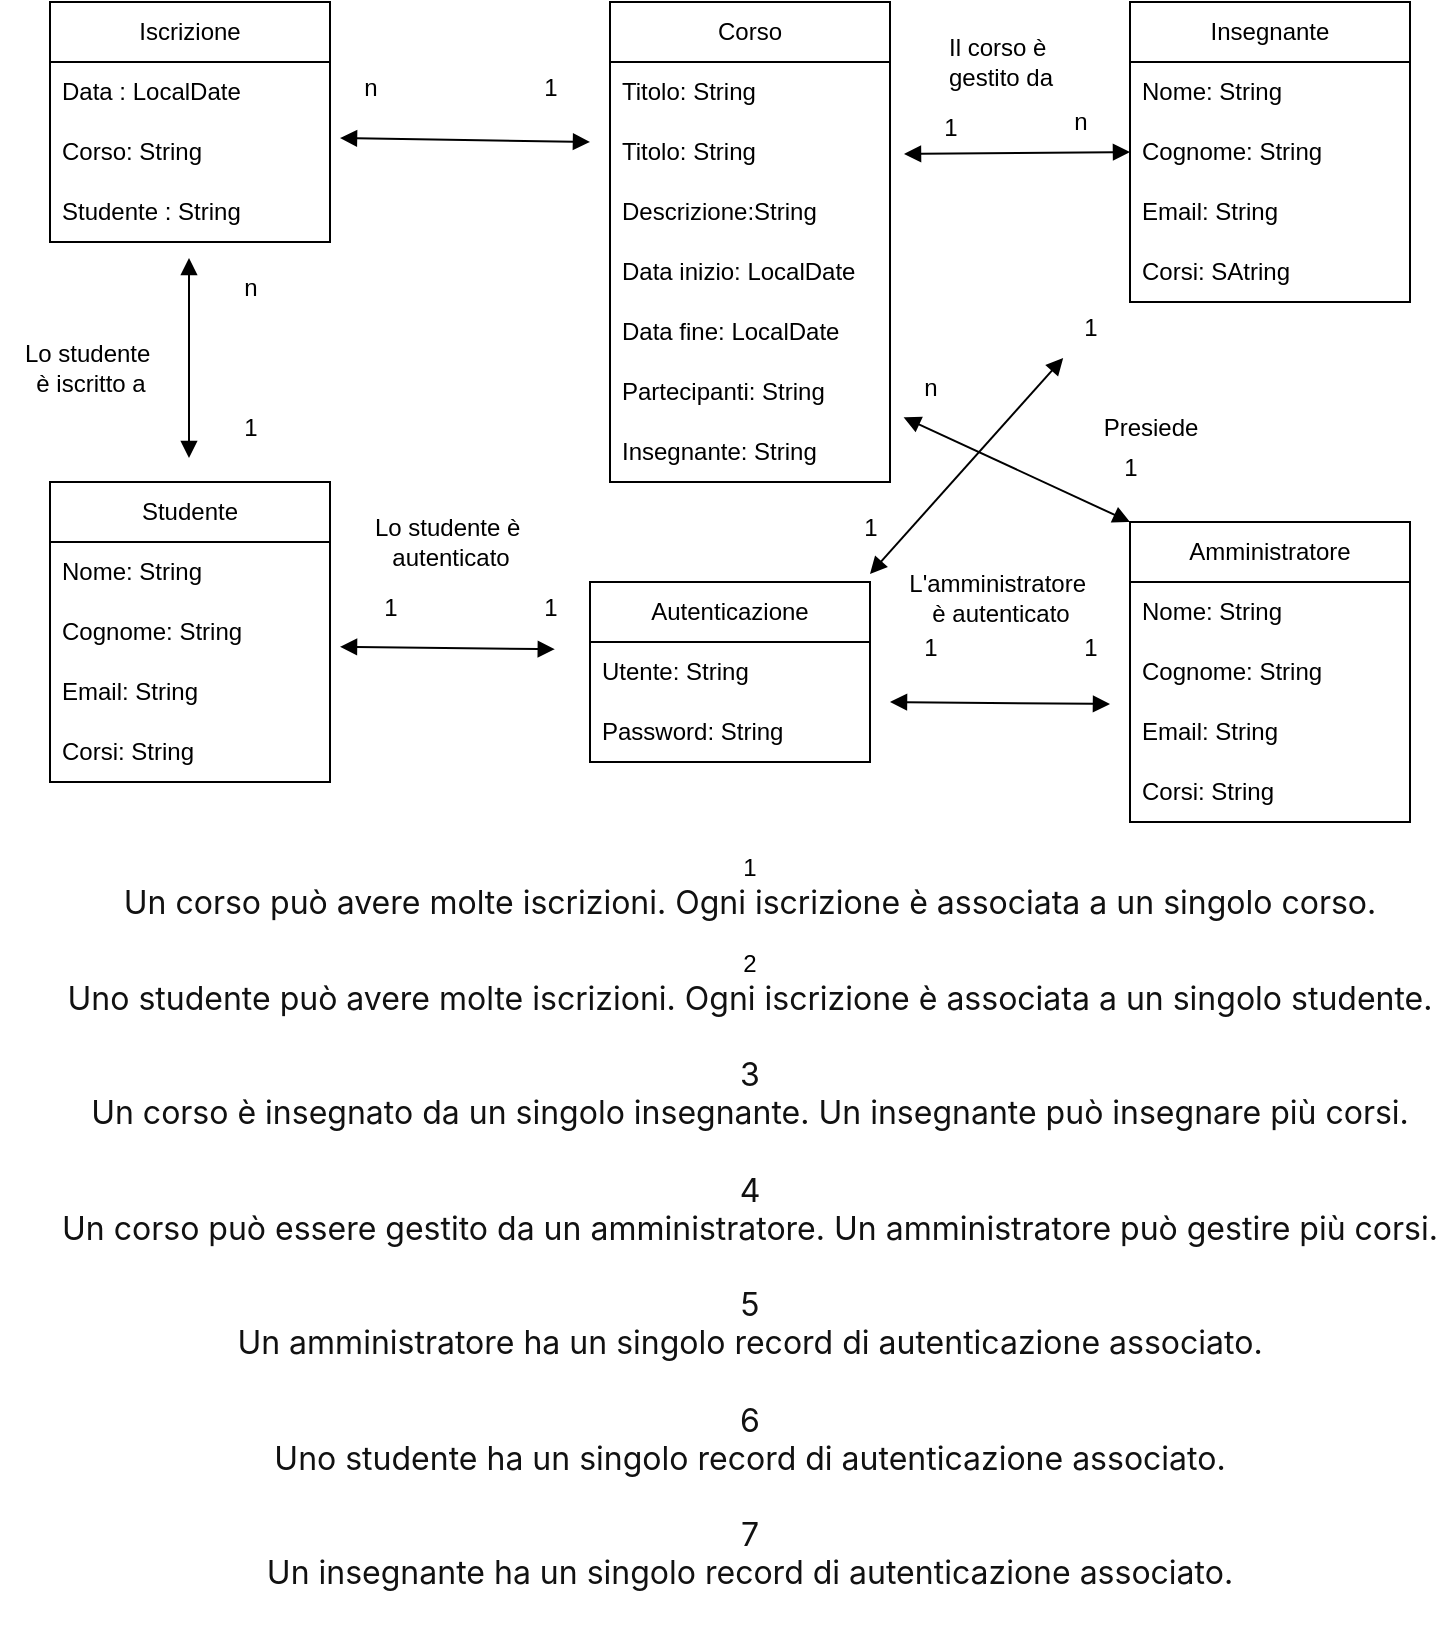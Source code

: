 <mxfile version="24.2.5" type="device">
  <diagram name="Pagina-1" id="bvnTKcdRaWNUgddcYDJG">
    <mxGraphModel dx="1050" dy="530" grid="1" gridSize="10" guides="1" tooltips="1" connect="1" arrows="1" fold="1" page="1" pageScale="1" pageWidth="827" pageHeight="1169" math="0" shadow="0">
      <root>
        <mxCell id="0" />
        <mxCell id="1" parent="0" />
        <mxCell id="77lns0V9YJhLVZjL7r9Z-2" value="Corso" style="swimlane;fontStyle=0;childLayout=stackLayout;horizontal=1;startSize=30;horizontalStack=0;resizeParent=1;resizeParentMax=0;resizeLast=0;collapsible=1;marginBottom=0;whiteSpace=wrap;html=1;" vertex="1" parent="1">
          <mxGeometry x="360" y="160" width="140" height="240" as="geometry" />
        </mxCell>
        <mxCell id="77lns0V9YJhLVZjL7r9Z-39" value="Titolo: String" style="text;strokeColor=none;fillColor=none;align=left;verticalAlign=middle;spacingLeft=4;spacingRight=4;overflow=hidden;points=[[0,0.5],[1,0.5]];portConstraint=eastwest;rotatable=0;whiteSpace=wrap;html=1;" vertex="1" parent="77lns0V9YJhLVZjL7r9Z-2">
          <mxGeometry y="30" width="140" height="30" as="geometry" />
        </mxCell>
        <mxCell id="77lns0V9YJhLVZjL7r9Z-3" value="Titolo: String" style="text;strokeColor=none;fillColor=none;align=left;verticalAlign=middle;spacingLeft=4;spacingRight=4;overflow=hidden;points=[[0,0.5],[1,0.5]];portConstraint=eastwest;rotatable=0;whiteSpace=wrap;html=1;" vertex="1" parent="77lns0V9YJhLVZjL7r9Z-2">
          <mxGeometry y="60" width="140" height="30" as="geometry" />
        </mxCell>
        <mxCell id="77lns0V9YJhLVZjL7r9Z-4" value="Descrizione:String" style="text;strokeColor=none;fillColor=none;align=left;verticalAlign=middle;spacingLeft=4;spacingRight=4;overflow=hidden;points=[[0,0.5],[1,0.5]];portConstraint=eastwest;rotatable=0;whiteSpace=wrap;html=1;" vertex="1" parent="77lns0V9YJhLVZjL7r9Z-2">
          <mxGeometry y="90" width="140" height="30" as="geometry" />
        </mxCell>
        <mxCell id="77lns0V9YJhLVZjL7r9Z-5" value="Data inizio: LocalDate" style="text;strokeColor=none;fillColor=none;align=left;verticalAlign=middle;spacingLeft=4;spacingRight=4;overflow=hidden;points=[[0,0.5],[1,0.5]];portConstraint=eastwest;rotatable=0;whiteSpace=wrap;html=1;" vertex="1" parent="77lns0V9YJhLVZjL7r9Z-2">
          <mxGeometry y="120" width="140" height="30" as="geometry" />
        </mxCell>
        <mxCell id="77lns0V9YJhLVZjL7r9Z-8" value="Data fine: LocalDate" style="text;strokeColor=none;fillColor=none;align=left;verticalAlign=middle;spacingLeft=4;spacingRight=4;overflow=hidden;points=[[0,0.5],[1,0.5]];portConstraint=eastwest;rotatable=0;whiteSpace=wrap;html=1;" vertex="1" parent="77lns0V9YJhLVZjL7r9Z-2">
          <mxGeometry y="150" width="140" height="30" as="geometry" />
        </mxCell>
        <mxCell id="77lns0V9YJhLVZjL7r9Z-9" value="Partecipanti: String" style="text;strokeColor=none;fillColor=none;align=left;verticalAlign=middle;spacingLeft=4;spacingRight=4;overflow=hidden;points=[[0,0.5],[1,0.5]];portConstraint=eastwest;rotatable=0;whiteSpace=wrap;html=1;" vertex="1" parent="77lns0V9YJhLVZjL7r9Z-2">
          <mxGeometry y="180" width="140" height="30" as="geometry" />
        </mxCell>
        <mxCell id="77lns0V9YJhLVZjL7r9Z-10" value="Insegnante: String" style="text;strokeColor=none;fillColor=none;align=left;verticalAlign=middle;spacingLeft=4;spacingRight=4;overflow=hidden;points=[[0,0.5],[1,0.5]];portConstraint=eastwest;rotatable=0;whiteSpace=wrap;html=1;" vertex="1" parent="77lns0V9YJhLVZjL7r9Z-2">
          <mxGeometry y="210" width="140" height="30" as="geometry" />
        </mxCell>
        <mxCell id="77lns0V9YJhLVZjL7r9Z-11" value="Iscrizione" style="swimlane;fontStyle=0;childLayout=stackLayout;horizontal=1;startSize=30;horizontalStack=0;resizeParent=1;resizeParentMax=0;resizeLast=0;collapsible=1;marginBottom=0;whiteSpace=wrap;html=1;" vertex="1" parent="1">
          <mxGeometry x="80" y="160" width="140" height="120" as="geometry" />
        </mxCell>
        <mxCell id="77lns0V9YJhLVZjL7r9Z-12" value="Data : LocalDate" style="text;strokeColor=none;fillColor=none;align=left;verticalAlign=middle;spacingLeft=4;spacingRight=4;overflow=hidden;points=[[0,0.5],[1,0.5]];portConstraint=eastwest;rotatable=0;whiteSpace=wrap;html=1;" vertex="1" parent="77lns0V9YJhLVZjL7r9Z-11">
          <mxGeometry y="30" width="140" height="30" as="geometry" />
        </mxCell>
        <mxCell id="77lns0V9YJhLVZjL7r9Z-13" value="Corso: String" style="text;strokeColor=none;fillColor=none;align=left;verticalAlign=middle;spacingLeft=4;spacingRight=4;overflow=hidden;points=[[0,0.5],[1,0.5]];portConstraint=eastwest;rotatable=0;whiteSpace=wrap;html=1;" vertex="1" parent="77lns0V9YJhLVZjL7r9Z-11">
          <mxGeometry y="60" width="140" height="30" as="geometry" />
        </mxCell>
        <mxCell id="77lns0V9YJhLVZjL7r9Z-14" value="Studente : String" style="text;strokeColor=none;fillColor=none;align=left;verticalAlign=middle;spacingLeft=4;spacingRight=4;overflow=hidden;points=[[0,0.5],[1,0.5]];portConstraint=eastwest;rotatable=0;whiteSpace=wrap;html=1;" vertex="1" parent="77lns0V9YJhLVZjL7r9Z-11">
          <mxGeometry y="90" width="140" height="30" as="geometry" />
        </mxCell>
        <mxCell id="77lns0V9YJhLVZjL7r9Z-18" value="Studente" style="swimlane;fontStyle=0;childLayout=stackLayout;horizontal=1;startSize=30;horizontalStack=0;resizeParent=1;resizeParentMax=0;resizeLast=0;collapsible=1;marginBottom=0;whiteSpace=wrap;html=1;" vertex="1" parent="1">
          <mxGeometry x="80" y="400" width="140" height="150" as="geometry" />
        </mxCell>
        <mxCell id="77lns0V9YJhLVZjL7r9Z-19" value="Nome: String" style="text;strokeColor=none;fillColor=none;align=left;verticalAlign=middle;spacingLeft=4;spacingRight=4;overflow=hidden;points=[[0,0.5],[1,0.5]];portConstraint=eastwest;rotatable=0;whiteSpace=wrap;html=1;" vertex="1" parent="77lns0V9YJhLVZjL7r9Z-18">
          <mxGeometry y="30" width="140" height="30" as="geometry" />
        </mxCell>
        <mxCell id="77lns0V9YJhLVZjL7r9Z-20" value="Cognome: String" style="text;strokeColor=none;fillColor=none;align=left;verticalAlign=middle;spacingLeft=4;spacingRight=4;overflow=hidden;points=[[0,0.5],[1,0.5]];portConstraint=eastwest;rotatable=0;whiteSpace=wrap;html=1;" vertex="1" parent="77lns0V9YJhLVZjL7r9Z-18">
          <mxGeometry y="60" width="140" height="30" as="geometry" />
        </mxCell>
        <mxCell id="77lns0V9YJhLVZjL7r9Z-21" value="Email: String" style="text;strokeColor=none;fillColor=none;align=left;verticalAlign=middle;spacingLeft=4;spacingRight=4;overflow=hidden;points=[[0,0.5],[1,0.5]];portConstraint=eastwest;rotatable=0;whiteSpace=wrap;html=1;" vertex="1" parent="77lns0V9YJhLVZjL7r9Z-18">
          <mxGeometry y="90" width="140" height="30" as="geometry" />
        </mxCell>
        <mxCell id="77lns0V9YJhLVZjL7r9Z-22" value="Corsi: String" style="text;strokeColor=none;fillColor=none;align=left;verticalAlign=middle;spacingLeft=4;spacingRight=4;overflow=hidden;points=[[0,0.5],[1,0.5]];portConstraint=eastwest;rotatable=0;whiteSpace=wrap;html=1;" vertex="1" parent="77lns0V9YJhLVZjL7r9Z-18">
          <mxGeometry y="120" width="140" height="30" as="geometry" />
        </mxCell>
        <mxCell id="77lns0V9YJhLVZjL7r9Z-23" value="Insegnante" style="swimlane;fontStyle=0;childLayout=stackLayout;horizontal=1;startSize=30;horizontalStack=0;resizeParent=1;resizeParentMax=0;resizeLast=0;collapsible=1;marginBottom=0;whiteSpace=wrap;html=1;" vertex="1" parent="1">
          <mxGeometry x="620" y="160" width="140" height="150" as="geometry" />
        </mxCell>
        <mxCell id="77lns0V9YJhLVZjL7r9Z-24" value="Nome: String" style="text;strokeColor=none;fillColor=none;align=left;verticalAlign=middle;spacingLeft=4;spacingRight=4;overflow=hidden;points=[[0,0.5],[1,0.5]];portConstraint=eastwest;rotatable=0;whiteSpace=wrap;html=1;" vertex="1" parent="77lns0V9YJhLVZjL7r9Z-23">
          <mxGeometry y="30" width="140" height="30" as="geometry" />
        </mxCell>
        <mxCell id="77lns0V9YJhLVZjL7r9Z-25" value="Cognome: String" style="text;strokeColor=none;fillColor=none;align=left;verticalAlign=middle;spacingLeft=4;spacingRight=4;overflow=hidden;points=[[0,0.5],[1,0.5]];portConstraint=eastwest;rotatable=0;whiteSpace=wrap;html=1;" vertex="1" parent="77lns0V9YJhLVZjL7r9Z-23">
          <mxGeometry y="60" width="140" height="30" as="geometry" />
        </mxCell>
        <mxCell id="77lns0V9YJhLVZjL7r9Z-26" value="Email: String" style="text;strokeColor=none;fillColor=none;align=left;verticalAlign=middle;spacingLeft=4;spacingRight=4;overflow=hidden;points=[[0,0.5],[1,0.5]];portConstraint=eastwest;rotatable=0;whiteSpace=wrap;html=1;" vertex="1" parent="77lns0V9YJhLVZjL7r9Z-23">
          <mxGeometry y="90" width="140" height="30" as="geometry" />
        </mxCell>
        <mxCell id="77lns0V9YJhLVZjL7r9Z-27" value="Corsi: SAtring" style="text;strokeColor=none;fillColor=none;align=left;verticalAlign=middle;spacingLeft=4;spacingRight=4;overflow=hidden;points=[[0,0.5],[1,0.5]];portConstraint=eastwest;rotatable=0;whiteSpace=wrap;html=1;" vertex="1" parent="77lns0V9YJhLVZjL7r9Z-23">
          <mxGeometry y="120" width="140" height="30" as="geometry" />
        </mxCell>
        <mxCell id="77lns0V9YJhLVZjL7r9Z-28" value="Amministratore" style="swimlane;fontStyle=0;childLayout=stackLayout;horizontal=1;startSize=30;horizontalStack=0;resizeParent=1;resizeParentMax=0;resizeLast=0;collapsible=1;marginBottom=0;whiteSpace=wrap;html=1;" vertex="1" parent="1">
          <mxGeometry x="620" y="420" width="140" height="150" as="geometry" />
        </mxCell>
        <mxCell id="77lns0V9YJhLVZjL7r9Z-29" value="Nome: String" style="text;strokeColor=none;fillColor=none;align=left;verticalAlign=middle;spacingLeft=4;spacingRight=4;overflow=hidden;points=[[0,0.5],[1,0.5]];portConstraint=eastwest;rotatable=0;whiteSpace=wrap;html=1;" vertex="1" parent="77lns0V9YJhLVZjL7r9Z-28">
          <mxGeometry y="30" width="140" height="30" as="geometry" />
        </mxCell>
        <mxCell id="77lns0V9YJhLVZjL7r9Z-30" value="Cognome: String" style="text;strokeColor=none;fillColor=none;align=left;verticalAlign=middle;spacingLeft=4;spacingRight=4;overflow=hidden;points=[[0,0.5],[1,0.5]];portConstraint=eastwest;rotatable=0;whiteSpace=wrap;html=1;" vertex="1" parent="77lns0V9YJhLVZjL7r9Z-28">
          <mxGeometry y="60" width="140" height="30" as="geometry" />
        </mxCell>
        <mxCell id="77lns0V9YJhLVZjL7r9Z-31" value="Email: String" style="text;strokeColor=none;fillColor=none;align=left;verticalAlign=middle;spacingLeft=4;spacingRight=4;overflow=hidden;points=[[0,0.5],[1,0.5]];portConstraint=eastwest;rotatable=0;whiteSpace=wrap;html=1;" vertex="1" parent="77lns0V9YJhLVZjL7r9Z-28">
          <mxGeometry y="90" width="140" height="30" as="geometry" />
        </mxCell>
        <mxCell id="77lns0V9YJhLVZjL7r9Z-32" value="Corsi: String" style="text;strokeColor=none;fillColor=none;align=left;verticalAlign=middle;spacingLeft=4;spacingRight=4;overflow=hidden;points=[[0,0.5],[1,0.5]];portConstraint=eastwest;rotatable=0;whiteSpace=wrap;html=1;" vertex="1" parent="77lns0V9YJhLVZjL7r9Z-28">
          <mxGeometry y="120" width="140" height="30" as="geometry" />
        </mxCell>
        <mxCell id="77lns0V9YJhLVZjL7r9Z-33" value="Autenticazione" style="swimlane;fontStyle=0;childLayout=stackLayout;horizontal=1;startSize=30;horizontalStack=0;resizeParent=1;resizeParentMax=0;resizeLast=0;collapsible=1;marginBottom=0;whiteSpace=wrap;html=1;" vertex="1" parent="1">
          <mxGeometry x="350" y="450" width="140" height="90" as="geometry" />
        </mxCell>
        <mxCell id="77lns0V9YJhLVZjL7r9Z-34" value="Utente: String" style="text;strokeColor=none;fillColor=none;align=left;verticalAlign=middle;spacingLeft=4;spacingRight=4;overflow=hidden;points=[[0,0.5],[1,0.5]];portConstraint=eastwest;rotatable=0;whiteSpace=wrap;html=1;" vertex="1" parent="77lns0V9YJhLVZjL7r9Z-33">
          <mxGeometry y="30" width="140" height="30" as="geometry" />
        </mxCell>
        <mxCell id="77lns0V9YJhLVZjL7r9Z-35" value="Password: String" style="text;strokeColor=none;fillColor=none;align=left;verticalAlign=middle;spacingLeft=4;spacingRight=4;overflow=hidden;points=[[0,0.5],[1,0.5]];portConstraint=eastwest;rotatable=0;whiteSpace=wrap;html=1;" vertex="1" parent="77lns0V9YJhLVZjL7r9Z-33">
          <mxGeometry y="60" width="140" height="30" as="geometry" />
        </mxCell>
        <mxCell id="77lns0V9YJhLVZjL7r9Z-41" value="1" style="text;html=1;align=center;verticalAlign=middle;resizable=0;points=[];autosize=1;strokeColor=none;fillColor=none;" vertex="1" parent="1">
          <mxGeometry x="315" y="188" width="30" height="30" as="geometry" />
        </mxCell>
        <mxCell id="77lns0V9YJhLVZjL7r9Z-42" value="n" style="text;html=1;align=center;verticalAlign=middle;resizable=0;points=[];autosize=1;strokeColor=none;fillColor=none;" vertex="1" parent="1">
          <mxGeometry x="225" y="188" width="30" height="30" as="geometry" />
        </mxCell>
        <mxCell id="77lns0V9YJhLVZjL7r9Z-44" value="n" style="text;html=1;align=center;verticalAlign=middle;resizable=0;points=[];autosize=1;strokeColor=none;fillColor=none;" vertex="1" parent="1">
          <mxGeometry x="165" y="288" width="30" height="30" as="geometry" />
        </mxCell>
        <mxCell id="77lns0V9YJhLVZjL7r9Z-45" value="1" style="text;html=1;align=center;verticalAlign=middle;resizable=0;points=[];autosize=1;strokeColor=none;fillColor=none;" vertex="1" parent="1">
          <mxGeometry x="165" y="358" width="30" height="30" as="geometry" />
        </mxCell>
        <mxCell id="77lns0V9YJhLVZjL7r9Z-47" value="1" style="text;html=1;align=center;verticalAlign=middle;resizable=0;points=[];autosize=1;strokeColor=none;fillColor=none;" vertex="1" parent="1">
          <mxGeometry x="515" y="208" width="30" height="30" as="geometry" />
        </mxCell>
        <mxCell id="77lns0V9YJhLVZjL7r9Z-48" value="n" style="text;html=1;align=center;verticalAlign=middle;resizable=0;points=[];autosize=1;strokeColor=none;fillColor=none;" vertex="1" parent="1">
          <mxGeometry x="580" y="205" width="30" height="30" as="geometry" />
        </mxCell>
        <mxCell id="77lns0V9YJhLVZjL7r9Z-50" value="1" style="text;html=1;align=center;verticalAlign=middle;resizable=0;points=[];autosize=1;strokeColor=none;fillColor=none;" vertex="1" parent="1">
          <mxGeometry x="605" y="378" width="30" height="30" as="geometry" />
        </mxCell>
        <mxCell id="77lns0V9YJhLVZjL7r9Z-51" value="n" style="text;html=1;align=center;verticalAlign=middle;resizable=0;points=[];autosize=1;strokeColor=none;fillColor=none;" vertex="1" parent="1">
          <mxGeometry x="505" y="338" width="30" height="30" as="geometry" />
        </mxCell>
        <mxCell id="77lns0V9YJhLVZjL7r9Z-52" value="" style="endArrow=block;startArrow=block;endFill=1;startFill=1;html=1;rounded=0;exitX=0.06;exitY=0.987;exitDx=0;exitDy=0;exitPerimeter=0;" edge="1" parent="1" source="77lns0V9YJhLVZjL7r9Z-51">
          <mxGeometry width="160" relative="1" as="geometry">
            <mxPoint x="460" y="420" as="sourcePoint" />
            <mxPoint x="620" y="420" as="targetPoint" />
          </mxGeometry>
        </mxCell>
        <mxCell id="77lns0V9YJhLVZjL7r9Z-53" value="" style="endArrow=block;startArrow=block;endFill=1;startFill=1;html=1;rounded=0;exitX=0.06;exitY=0.987;exitDx=0;exitDy=0;exitPerimeter=0;entryX=0;entryY=0.5;entryDx=0;entryDy=0;" edge="1" parent="1" target="77lns0V9YJhLVZjL7r9Z-25">
          <mxGeometry width="160" relative="1" as="geometry">
            <mxPoint x="507" y="236" as="sourcePoint" />
            <mxPoint x="620" y="288" as="targetPoint" />
          </mxGeometry>
        </mxCell>
        <mxCell id="77lns0V9YJhLVZjL7r9Z-54" value="" style="endArrow=block;startArrow=block;endFill=1;startFill=1;html=1;rounded=0;exitX=0.06;exitY=0.987;exitDx=0;exitDy=0;exitPerimeter=0;" edge="1" parent="1">
          <mxGeometry width="160" relative="1" as="geometry">
            <mxPoint x="225" y="228" as="sourcePoint" />
            <mxPoint x="350" y="230" as="targetPoint" />
          </mxGeometry>
        </mxCell>
        <mxCell id="77lns0V9YJhLVZjL7r9Z-55" value="" style="endArrow=block;startArrow=block;endFill=1;startFill=1;html=1;rounded=0;" edge="1" parent="1">
          <mxGeometry width="160" relative="1" as="geometry">
            <mxPoint x="149.5" y="288" as="sourcePoint" />
            <mxPoint x="149.5" y="388" as="targetPoint" />
          </mxGeometry>
        </mxCell>
        <mxCell id="77lns0V9YJhLVZjL7r9Z-56" value="" style="endArrow=block;startArrow=block;endFill=1;startFill=1;html=1;rounded=0;" edge="1" parent="1">
          <mxGeometry width="160" relative="1" as="geometry">
            <mxPoint x="500" y="510" as="sourcePoint" />
            <mxPoint x="610" y="511" as="targetPoint" />
          </mxGeometry>
        </mxCell>
        <mxCell id="77lns0V9YJhLVZjL7r9Z-57" value="1" style="text;html=1;align=center;verticalAlign=middle;resizable=0;points=[];autosize=1;strokeColor=none;fillColor=none;" vertex="1" parent="1">
          <mxGeometry x="585" y="468" width="30" height="30" as="geometry" />
        </mxCell>
        <mxCell id="77lns0V9YJhLVZjL7r9Z-58" value="1" style="text;html=1;align=center;verticalAlign=middle;resizable=0;points=[];autosize=1;strokeColor=none;fillColor=none;" vertex="1" parent="1">
          <mxGeometry x="505" y="468" width="30" height="30" as="geometry" />
        </mxCell>
        <mxCell id="77lns0V9YJhLVZjL7r9Z-59" value="" style="endArrow=block;startArrow=block;endFill=1;startFill=1;html=1;rounded=0;exitX=0.06;exitY=0.987;exitDx=0;exitDy=0;exitPerimeter=0;entryX=-0.04;entryY=0.04;entryDx=0;entryDy=0;entryPerimeter=0;" edge="1" parent="1">
          <mxGeometry width="160" relative="1" as="geometry">
            <mxPoint x="225" y="482.4" as="sourcePoint" />
            <mxPoint x="332.4" y="483.6" as="targetPoint" />
          </mxGeometry>
        </mxCell>
        <mxCell id="77lns0V9YJhLVZjL7r9Z-60" value="1" style="text;html=1;align=center;verticalAlign=middle;resizable=0;points=[];autosize=1;strokeColor=none;fillColor=none;" vertex="1" parent="1">
          <mxGeometry x="235" y="448" width="30" height="30" as="geometry" />
        </mxCell>
        <mxCell id="77lns0V9YJhLVZjL7r9Z-61" value="1" style="text;html=1;align=center;verticalAlign=middle;resizable=0;points=[];autosize=1;strokeColor=none;fillColor=none;" vertex="1" parent="1">
          <mxGeometry x="315" y="448" width="30" height="30" as="geometry" />
        </mxCell>
        <mxCell id="77lns0V9YJhLVZjL7r9Z-62" value="" style="endArrow=block;startArrow=block;endFill=1;startFill=1;html=1;rounded=0;exitX=0.06;exitY=0.987;exitDx=0;exitDy=0;exitPerimeter=0;" edge="1" parent="1" target="77lns0V9YJhLVZjL7r9Z-63">
          <mxGeometry width="160" relative="1" as="geometry">
            <mxPoint x="490" y="446" as="sourcePoint" />
            <mxPoint x="620" y="320" as="targetPoint" />
          </mxGeometry>
        </mxCell>
        <mxCell id="77lns0V9YJhLVZjL7r9Z-63" value="1" style="text;html=1;align=center;verticalAlign=middle;resizable=0;points=[];autosize=1;strokeColor=none;fillColor=none;" vertex="1" parent="1">
          <mxGeometry x="585" y="308" width="30" height="30" as="geometry" />
        </mxCell>
        <mxCell id="77lns0V9YJhLVZjL7r9Z-64" value="1" style="text;html=1;align=center;verticalAlign=middle;resizable=0;points=[];autosize=1;strokeColor=none;fillColor=none;" vertex="1" parent="1">
          <mxGeometry x="475" y="408" width="30" height="30" as="geometry" />
        </mxCell>
        <mxCell id="77lns0V9YJhLVZjL7r9Z-65" value="Il corso è&amp;nbsp;&lt;div&gt;gestito da&lt;/div&gt;" style="text;html=1;align=center;verticalAlign=middle;resizable=0;points=[];autosize=1;strokeColor=none;fillColor=none;" vertex="1" parent="1">
          <mxGeometry x="515" y="170" width="80" height="40" as="geometry" />
        </mxCell>
        <mxCell id="77lns0V9YJhLVZjL7r9Z-66" value="Lo studente&amp;nbsp;&lt;div&gt;è iscritto a&lt;/div&gt;" style="text;html=1;align=center;verticalAlign=middle;resizable=0;points=[];autosize=1;strokeColor=none;fillColor=none;" vertex="1" parent="1">
          <mxGeometry x="55" y="323" width="90" height="40" as="geometry" />
        </mxCell>
        <mxCell id="77lns0V9YJhLVZjL7r9Z-67" value="Lo studente è&amp;nbsp;&lt;div&gt;autenticato&lt;/div&gt;" style="text;html=1;align=center;verticalAlign=middle;resizable=0;points=[];autosize=1;strokeColor=none;fillColor=none;" vertex="1" parent="1">
          <mxGeometry x="230" y="410" width="100" height="40" as="geometry" />
        </mxCell>
        <mxCell id="77lns0V9YJhLVZjL7r9Z-68" value="L&#39;amministratore&amp;nbsp;&lt;div&gt;è autenticato&lt;/div&gt;" style="text;html=1;align=center;verticalAlign=middle;resizable=0;points=[];autosize=1;strokeColor=none;fillColor=none;" vertex="1" parent="1">
          <mxGeometry x="495" y="438" width="120" height="40" as="geometry" />
        </mxCell>
        <mxCell id="77lns0V9YJhLVZjL7r9Z-69" value="Presiede" style="text;html=1;align=center;verticalAlign=middle;resizable=0;points=[];autosize=1;strokeColor=none;fillColor=none;" vertex="1" parent="1">
          <mxGeometry x="595" y="358" width="70" height="30" as="geometry" />
        </mxCell>
        <mxCell id="77lns0V9YJhLVZjL7r9Z-74" value="1&lt;br&gt;&lt;span style=&quot;color: rgb(17, 17, 17); font-family: -apple-system, Roboto, SegoeUI, &amp;quot;Segoe UI&amp;quot;, &amp;quot;Helvetica Neue&amp;quot;, Helvetica, &amp;quot;Microsoft YaHei&amp;quot;, &amp;quot;Meiryo UI&amp;quot;, Meiryo, &amp;quot;Arial Unicode MS&amp;quot;, sans-serif; font-size: 16px; font-style: normal; font-variant-ligatures: normal; font-variant-caps: normal; font-weight: 400; letter-spacing: normal; orphans: 2; text-align: left; text-indent: 0px; text-transform: none; widows: 2; word-spacing: 0px; -webkit-text-stroke-width: 0px; white-space: normal; background-color: rgb(255, 255, 255); text-decoration-thickness: initial; text-decoration-style: initial; text-decoration-color: initial; display: inline !important; float: none;&quot;&gt;Un corso può avere molte iscrizioni. Ogni iscrizione è associata a un singolo corso.&lt;/span&gt;&lt;br&gt;&lt;br&gt;2&lt;br&gt;&lt;div&gt;&lt;span style=&quot;color: rgb(17, 17, 17); font-family: -apple-system, Roboto, SegoeUI, &amp;quot;Segoe UI&amp;quot;, &amp;quot;Helvetica Neue&amp;quot;, Helvetica, &amp;quot;Microsoft YaHei&amp;quot;, &amp;quot;Meiryo UI&amp;quot;, Meiryo, &amp;quot;Arial Unicode MS&amp;quot;, sans-serif; font-size: 16px; text-align: left; background-color: rgb(255, 255, 255);&quot;&gt;Uno studente può avere molte iscrizioni. Ogni iscrizione è associata a un singolo studente.&lt;/span&gt;&lt;br&gt;&lt;/div&gt;&lt;div&gt;&lt;span style=&quot;color: rgb(17, 17, 17); font-family: -apple-system, Roboto, SegoeUI, &amp;quot;Segoe UI&amp;quot;, &amp;quot;Helvetica Neue&amp;quot;, Helvetica, &amp;quot;Microsoft YaHei&amp;quot;, &amp;quot;Meiryo UI&amp;quot;, Meiryo, &amp;quot;Arial Unicode MS&amp;quot;, sans-serif; font-size: 16px; text-align: left; background-color: rgb(255, 255, 255);&quot;&gt;&lt;br&gt;&lt;/span&gt;&lt;/div&gt;&lt;div&gt;&lt;span style=&quot;color: rgb(17, 17, 17); font-family: -apple-system, Roboto, SegoeUI, &amp;quot;Segoe UI&amp;quot;, &amp;quot;Helvetica Neue&amp;quot;, Helvetica, &amp;quot;Microsoft YaHei&amp;quot;, &amp;quot;Meiryo UI&amp;quot;, Meiryo, &amp;quot;Arial Unicode MS&amp;quot;, sans-serif; font-size: 16px; text-align: left; background-color: rgb(255, 255, 255);&quot;&gt;3&lt;/span&gt;&lt;/div&gt;&lt;div&gt;&lt;span style=&quot;color: rgb(17, 17, 17); font-family: -apple-system, Roboto, SegoeUI, &amp;quot;Segoe UI&amp;quot;, &amp;quot;Helvetica Neue&amp;quot;, Helvetica, &amp;quot;Microsoft YaHei&amp;quot;, &amp;quot;Meiryo UI&amp;quot;, Meiryo, &amp;quot;Arial Unicode MS&amp;quot;, sans-serif; font-size: 16px; text-align: left; background-color: rgb(255, 255, 255);&quot;&gt;Un corso è insegnato da un singolo insegnante. Un insegnante può insegnare più corsi.&lt;/span&gt;&lt;span style=&quot;color: rgb(17, 17, 17); font-family: -apple-system, Roboto, SegoeUI, &amp;quot;Segoe UI&amp;quot;, &amp;quot;Helvetica Neue&amp;quot;, Helvetica, &amp;quot;Microsoft YaHei&amp;quot;, &amp;quot;Meiryo UI&amp;quot;, Meiryo, &amp;quot;Arial Unicode MS&amp;quot;, sans-serif; font-size: 16px; text-align: left; background-color: rgb(255, 255, 255);&quot;&gt;&lt;br&gt;&lt;/span&gt;&lt;/div&gt;&lt;div&gt;&lt;span style=&quot;color: rgb(17, 17, 17); font-family: -apple-system, Roboto, SegoeUI, &amp;quot;Segoe UI&amp;quot;, &amp;quot;Helvetica Neue&amp;quot;, Helvetica, &amp;quot;Microsoft YaHei&amp;quot;, &amp;quot;Meiryo UI&amp;quot;, Meiryo, &amp;quot;Arial Unicode MS&amp;quot;, sans-serif; font-size: 16px; text-align: left; background-color: rgb(255, 255, 255);&quot;&gt;&lt;br&gt;&lt;/span&gt;&lt;/div&gt;&lt;div&gt;&lt;span style=&quot;color: rgb(17, 17, 17); font-family: -apple-system, Roboto, SegoeUI, &amp;quot;Segoe UI&amp;quot;, &amp;quot;Helvetica Neue&amp;quot;, Helvetica, &amp;quot;Microsoft YaHei&amp;quot;, &amp;quot;Meiryo UI&amp;quot;, Meiryo, &amp;quot;Arial Unicode MS&amp;quot;, sans-serif; font-size: 16px; text-align: left; background-color: rgb(255, 255, 255);&quot;&gt;4&lt;/span&gt;&lt;/div&gt;&lt;div&gt;&lt;span style=&quot;color: rgb(17, 17, 17); font-family: -apple-system, Roboto, SegoeUI, &amp;quot;Segoe UI&amp;quot;, &amp;quot;Helvetica Neue&amp;quot;, Helvetica, &amp;quot;Microsoft YaHei&amp;quot;, &amp;quot;Meiryo UI&amp;quot;, Meiryo, &amp;quot;Arial Unicode MS&amp;quot;, sans-serif; font-size: 16px; text-align: left; background-color: rgb(255, 255, 255);&quot;&gt;Un corso può essere gestito da un amministratore. Un amministratore può gestire più corsi.&lt;/span&gt;&lt;span style=&quot;color: rgb(17, 17, 17); font-family: -apple-system, Roboto, SegoeUI, &amp;quot;Segoe UI&amp;quot;, &amp;quot;Helvetica Neue&amp;quot;, Helvetica, &amp;quot;Microsoft YaHei&amp;quot;, &amp;quot;Meiryo UI&amp;quot;, Meiryo, &amp;quot;Arial Unicode MS&amp;quot;, sans-serif; font-size: 16px; text-align: left; background-color: rgb(255, 255, 255);&quot;&gt;&lt;br&gt;&lt;/span&gt;&lt;/div&gt;&lt;div&gt;&lt;span style=&quot;color: rgb(17, 17, 17); font-family: -apple-system, Roboto, SegoeUI, &amp;quot;Segoe UI&amp;quot;, &amp;quot;Helvetica Neue&amp;quot;, Helvetica, &amp;quot;Microsoft YaHei&amp;quot;, &amp;quot;Meiryo UI&amp;quot;, Meiryo, &amp;quot;Arial Unicode MS&amp;quot;, sans-serif; font-size: 16px; text-align: left; background-color: rgb(255, 255, 255);&quot;&gt;&lt;br&gt;&lt;/span&gt;&lt;/div&gt;&lt;div&gt;&lt;span style=&quot;color: rgb(17, 17, 17); font-family: -apple-system, Roboto, SegoeUI, &amp;quot;Segoe UI&amp;quot;, &amp;quot;Helvetica Neue&amp;quot;, Helvetica, &amp;quot;Microsoft YaHei&amp;quot;, &amp;quot;Meiryo UI&amp;quot;, Meiryo, &amp;quot;Arial Unicode MS&amp;quot;, sans-serif; font-size: 16px; text-align: left; background-color: rgb(255, 255, 255);&quot;&gt;5&lt;/span&gt;&lt;/div&gt;&lt;div&gt;&lt;span style=&quot;color: rgb(17, 17, 17); font-family: -apple-system, Roboto, SegoeUI, &amp;quot;Segoe UI&amp;quot;, &amp;quot;Helvetica Neue&amp;quot;, Helvetica, &amp;quot;Microsoft YaHei&amp;quot;, &amp;quot;Meiryo UI&amp;quot;, Meiryo, &amp;quot;Arial Unicode MS&amp;quot;, sans-serif; font-size: 16px; text-align: left; background-color: rgb(255, 255, 255);&quot;&gt;Un amministratore ha un singolo record di autenticazione associato.&lt;/span&gt;&lt;span style=&quot;color: rgb(17, 17, 17); font-family: -apple-system, Roboto, SegoeUI, &amp;quot;Segoe UI&amp;quot;, &amp;quot;Helvetica Neue&amp;quot;, Helvetica, &amp;quot;Microsoft YaHei&amp;quot;, &amp;quot;Meiryo UI&amp;quot;, Meiryo, &amp;quot;Arial Unicode MS&amp;quot;, sans-serif; font-size: 16px; text-align: left; background-color: rgb(255, 255, 255);&quot;&gt;&lt;br&gt;&lt;/span&gt;&lt;/div&gt;&lt;div&gt;&lt;span style=&quot;color: rgb(17, 17, 17); font-family: -apple-system, Roboto, SegoeUI, &amp;quot;Segoe UI&amp;quot;, &amp;quot;Helvetica Neue&amp;quot;, Helvetica, &amp;quot;Microsoft YaHei&amp;quot;, &amp;quot;Meiryo UI&amp;quot;, Meiryo, &amp;quot;Arial Unicode MS&amp;quot;, sans-serif; font-size: 16px; text-align: left; background-color: rgb(255, 255, 255);&quot;&gt;&lt;br&gt;&lt;/span&gt;&lt;/div&gt;&lt;div&gt;&lt;span style=&quot;color: rgb(17, 17, 17); font-family: -apple-system, Roboto, SegoeUI, &amp;quot;Segoe UI&amp;quot;, &amp;quot;Helvetica Neue&amp;quot;, Helvetica, &amp;quot;Microsoft YaHei&amp;quot;, &amp;quot;Meiryo UI&amp;quot;, Meiryo, &amp;quot;Arial Unicode MS&amp;quot;, sans-serif; font-size: 16px; text-align: left; background-color: rgb(255, 255, 255);&quot;&gt;6&lt;/span&gt;&lt;/div&gt;&lt;div&gt;&lt;span style=&quot;color: rgb(17, 17, 17); font-family: -apple-system, Roboto, SegoeUI, &amp;quot;Segoe UI&amp;quot;, &amp;quot;Helvetica Neue&amp;quot;, Helvetica, &amp;quot;Microsoft YaHei&amp;quot;, &amp;quot;Meiryo UI&amp;quot;, Meiryo, &amp;quot;Arial Unicode MS&amp;quot;, sans-serif; font-size: 16px; text-align: left; background-color: rgb(255, 255, 255);&quot;&gt;Uno studente ha un singolo record di autenticazione associato.&lt;/span&gt;&lt;span style=&quot;color: rgb(17, 17, 17); font-family: -apple-system, Roboto, SegoeUI, &amp;quot;Segoe UI&amp;quot;, &amp;quot;Helvetica Neue&amp;quot;, Helvetica, &amp;quot;Microsoft YaHei&amp;quot;, &amp;quot;Meiryo UI&amp;quot;, Meiryo, &amp;quot;Arial Unicode MS&amp;quot;, sans-serif; font-size: 16px; text-align: left; background-color: rgb(255, 255, 255);&quot;&gt;&lt;br&gt;&lt;/span&gt;&lt;/div&gt;&lt;div&gt;&lt;span style=&quot;color: rgb(17, 17, 17); font-family: -apple-system, Roboto, SegoeUI, &amp;quot;Segoe UI&amp;quot;, &amp;quot;Helvetica Neue&amp;quot;, Helvetica, &amp;quot;Microsoft YaHei&amp;quot;, &amp;quot;Meiryo UI&amp;quot;, Meiryo, &amp;quot;Arial Unicode MS&amp;quot;, sans-serif; font-size: 16px; text-align: left; background-color: rgb(255, 255, 255);&quot;&gt;&lt;br&gt;&lt;/span&gt;&lt;/div&gt;&lt;div&gt;&lt;span style=&quot;color: rgb(17, 17, 17); font-family: -apple-system, Roboto, SegoeUI, &amp;quot;Segoe UI&amp;quot;, &amp;quot;Helvetica Neue&amp;quot;, Helvetica, &amp;quot;Microsoft YaHei&amp;quot;, &amp;quot;Meiryo UI&amp;quot;, Meiryo, &amp;quot;Arial Unicode MS&amp;quot;, sans-serif; font-size: 16px; text-align: left; background-color: rgb(255, 255, 255);&quot;&gt;7&lt;/span&gt;&lt;/div&gt;&lt;div&gt;&lt;span style=&quot;color: rgb(17, 17, 17); font-family: -apple-system, Roboto, SegoeUI, &amp;quot;Segoe UI&amp;quot;, &amp;quot;Helvetica Neue&amp;quot;, Helvetica, &amp;quot;Microsoft YaHei&amp;quot;, &amp;quot;Meiryo UI&amp;quot;, Meiryo, &amp;quot;Arial Unicode MS&amp;quot;, sans-serif; font-size: 16px; text-align: left; background-color: rgb(255, 255, 255);&quot;&gt;Un insegnante ha un singolo record di autenticazione associato.&lt;/span&gt;&lt;span style=&quot;color: rgb(17, 17, 17); font-family: -apple-system, Roboto, SegoeUI, &amp;quot;Segoe UI&amp;quot;, &amp;quot;Helvetica Neue&amp;quot;, Helvetica, &amp;quot;Microsoft YaHei&amp;quot;, &amp;quot;Meiryo UI&amp;quot;, Meiryo, &amp;quot;Arial Unicode MS&amp;quot;, sans-serif; font-size: 16px; text-align: left; background-color: rgb(255, 255, 255);&quot;&gt;&lt;br&gt;&lt;/span&gt;&lt;/div&gt;&lt;div&gt;&lt;span style=&quot;color: rgb(17, 17, 17); font-family: -apple-system, Roboto, SegoeUI, &amp;quot;Segoe UI&amp;quot;, &amp;quot;Helvetica Neue&amp;quot;, Helvetica, &amp;quot;Microsoft YaHei&amp;quot;, &amp;quot;Meiryo UI&amp;quot;, Meiryo, &amp;quot;Arial Unicode MS&amp;quot;, sans-serif; font-size: 16px; text-align: left; background-color: rgb(255, 255, 255);&quot;&gt;&lt;br&gt;&lt;/span&gt;&lt;/div&gt;" style="text;html=1;align=center;verticalAlign=middle;whiteSpace=wrap;rounded=0;" vertex="1" parent="1">
          <mxGeometry x="80" y="600" width="700" height="360" as="geometry" />
        </mxCell>
      </root>
    </mxGraphModel>
  </diagram>
</mxfile>
